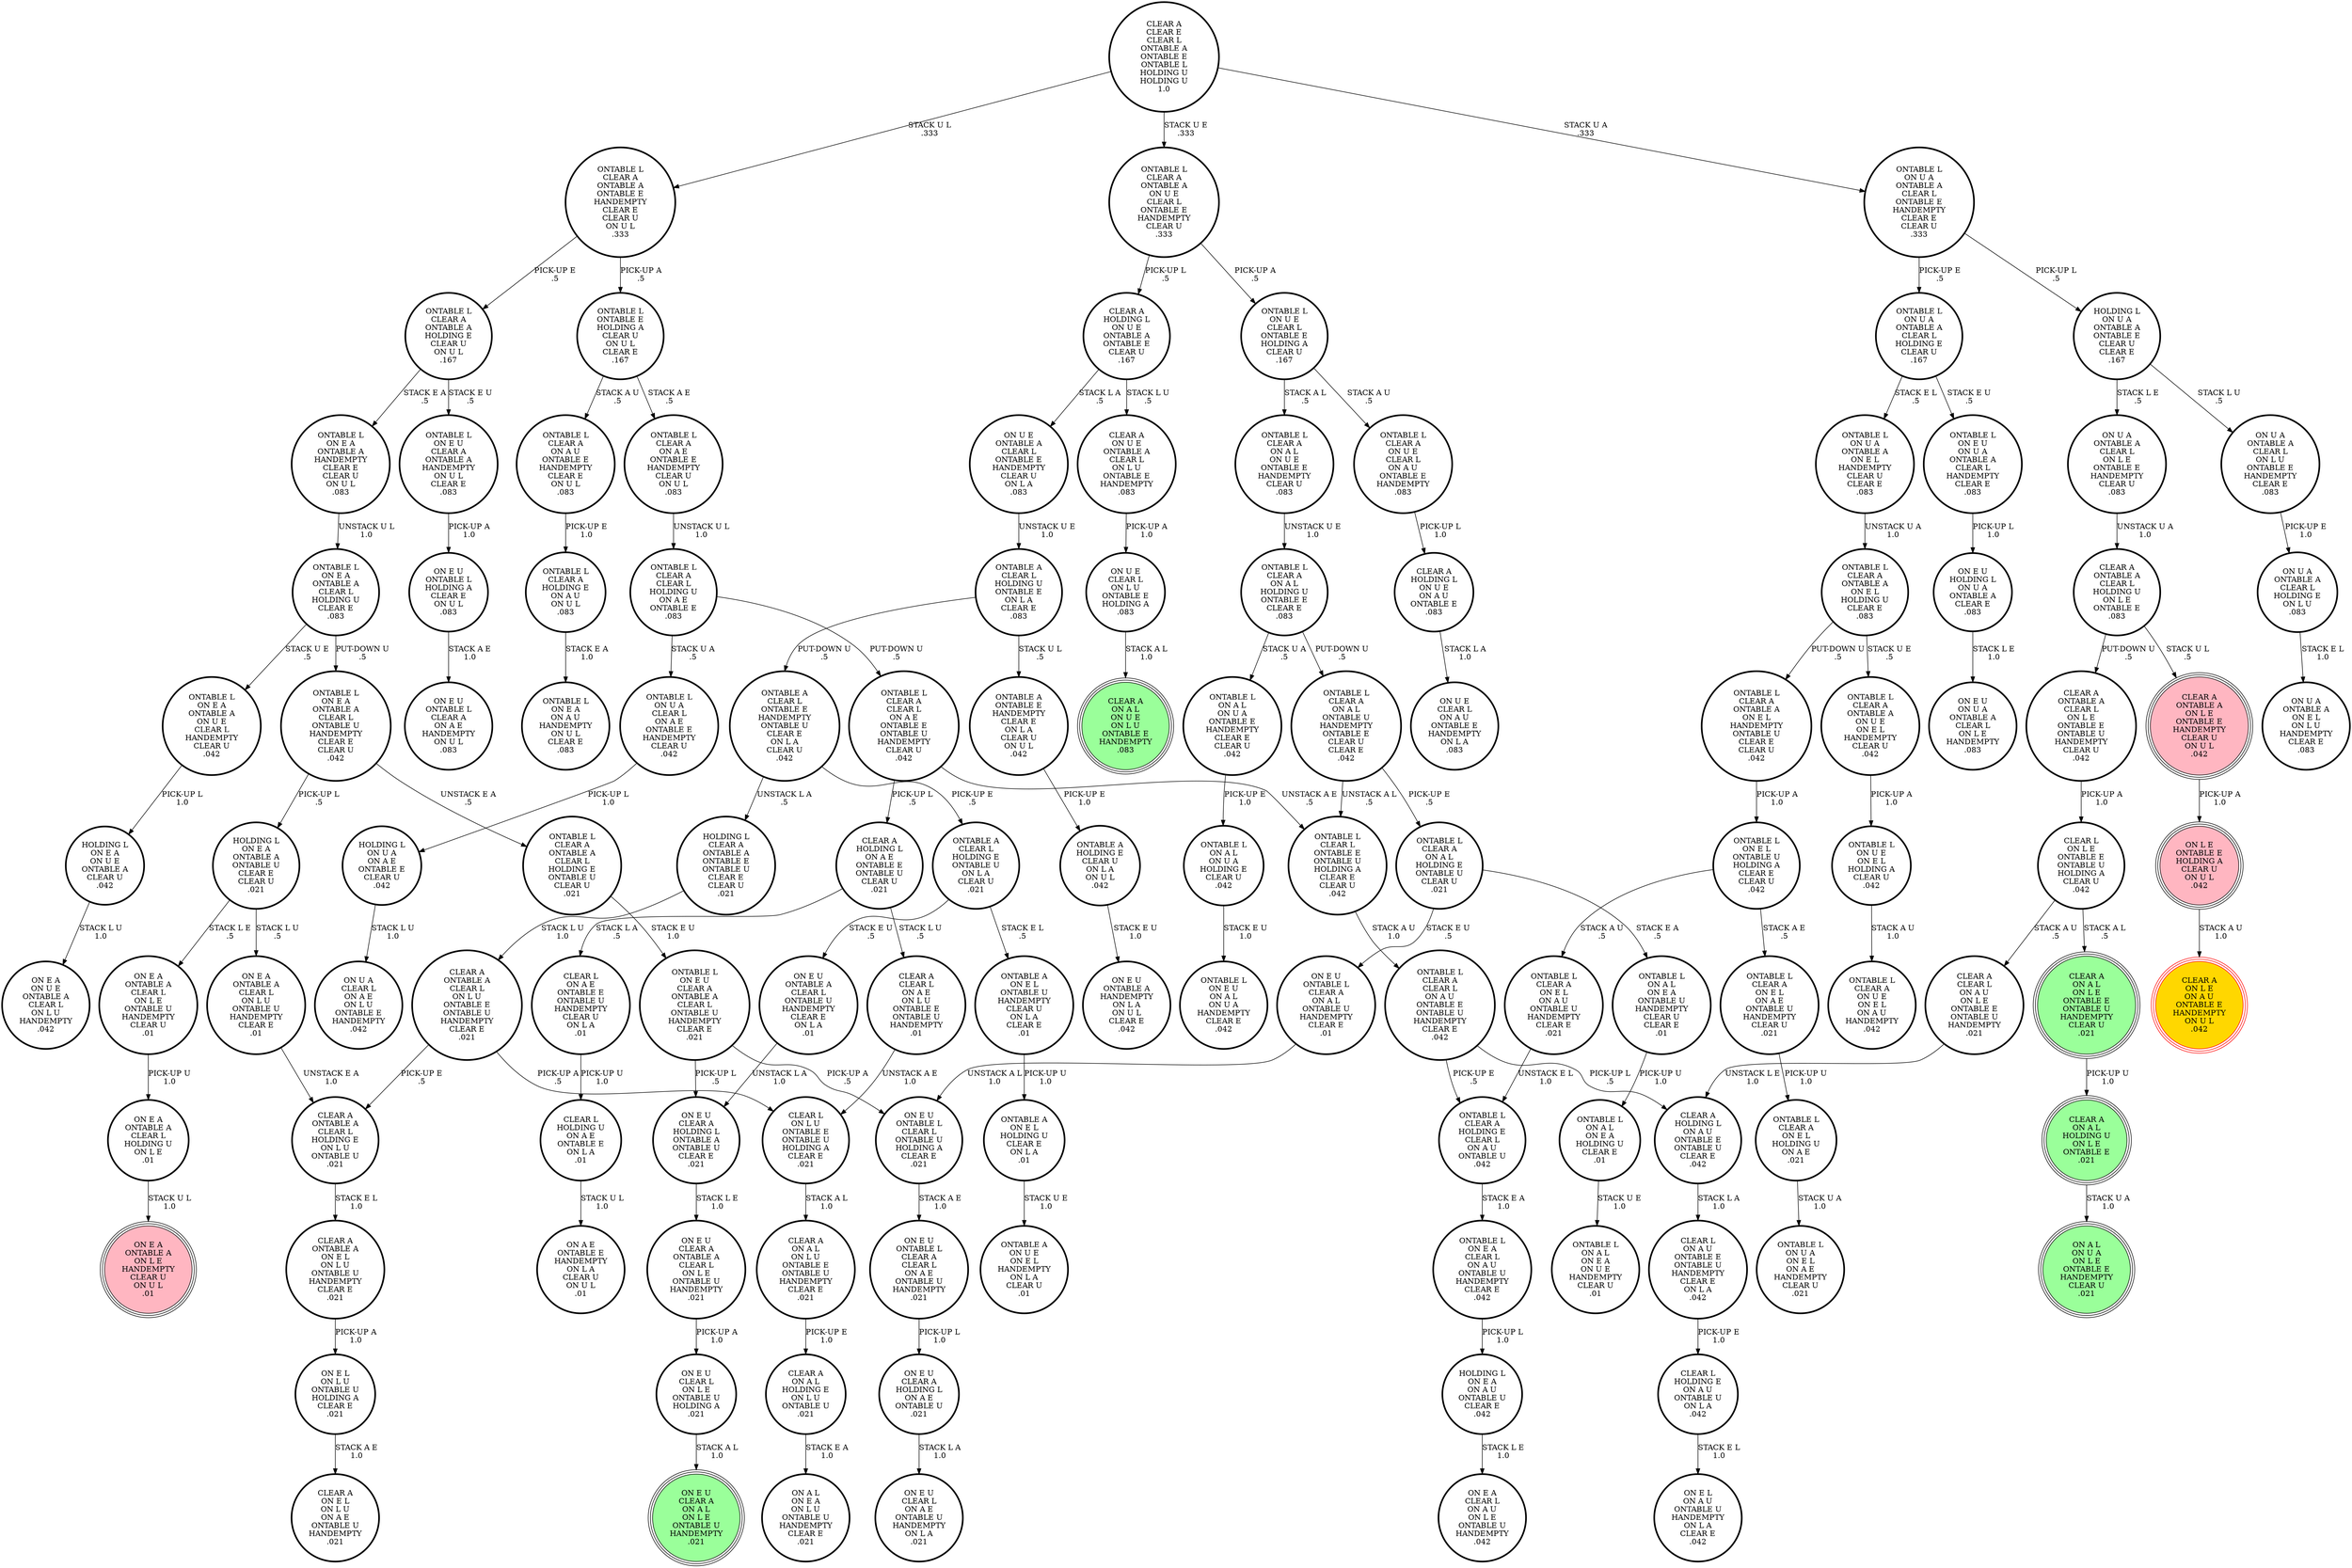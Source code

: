 digraph {
"ONTABLE L\nCLEAR A\nON A U\nONTABLE E\nHANDEMPTY\nCLEAR E\nON U L\n.083\n" -> "ONTABLE L\nCLEAR A\nHOLDING E\nON A U\nON U L\n.083\n"[label="PICK-UP E\n1.0\n"];
"ONTABLE L\nON E A\nONTABLE A\nCLEAR L\nHOLDING U\nCLEAR E\n.083\n" -> "ONTABLE L\nON E A\nONTABLE A\nCLEAR L\nONTABLE U\nHANDEMPTY\nCLEAR E\nCLEAR U\n.042\n"[label="PUT-DOWN U\n.5\n"];
"ONTABLE L\nON E A\nONTABLE A\nCLEAR L\nHOLDING U\nCLEAR E\n.083\n" -> "ONTABLE L\nON E A\nONTABLE A\nON U E\nCLEAR L\nHANDEMPTY\nCLEAR U\n.042\n"[label="STACK U E\n.5\n"];
"CLEAR A\nCLEAR E\nCLEAR L\nONTABLE A\nONTABLE E\nONTABLE L\nHOLDING U\nHOLDING U\n1.0\n" -> "ONTABLE L\nON U A\nONTABLE A\nCLEAR L\nONTABLE E\nHANDEMPTY\nCLEAR E\nCLEAR U\n.333\n"[label="STACK U A\n.333\n"];
"CLEAR A\nCLEAR E\nCLEAR L\nONTABLE A\nONTABLE E\nONTABLE L\nHOLDING U\nHOLDING U\n1.0\n" -> "ONTABLE L\nCLEAR A\nONTABLE A\nONTABLE E\nHANDEMPTY\nCLEAR E\nCLEAR U\nON U L\n.333\n"[label="STACK U L\n.333\n"];
"CLEAR A\nCLEAR E\nCLEAR L\nONTABLE A\nONTABLE E\nONTABLE L\nHOLDING U\nHOLDING U\n1.0\n" -> "ONTABLE L\nCLEAR A\nONTABLE A\nON U E\nCLEAR L\nONTABLE E\nHANDEMPTY\nCLEAR U\n.333\n"[label="STACK U E\n.333\n"];
"ONTABLE L\nCLEAR A\nONTABLE A\nON U E\nON E L\nHANDEMPTY\nCLEAR U\n.042\n" -> "ONTABLE L\nON U E\nON E L\nHOLDING A\nCLEAR U\n.042\n"[label="PICK-UP A\n1.0\n"];
"HOLDING L\nON E A\nON U E\nONTABLE A\nCLEAR U\n.042\n" -> "ON E A\nON U E\nONTABLE A\nCLEAR L\nON L U\nHANDEMPTY\n.042\n"[label="STACK L U\n1.0\n"];
"CLEAR A\nONTABLE A\nCLEAR L\nON L E\nONTABLE E\nONTABLE U\nHANDEMPTY\nCLEAR U\n.042\n" -> "CLEAR L\nON L E\nONTABLE E\nONTABLE U\nHOLDING A\nCLEAR U\n.042\n"[label="PICK-UP A\n1.0\n"];
"ONTABLE L\nON A L\nON U A\nHOLDING E\nCLEAR U\n.042\n" -> "ONTABLE L\nON E U\nON A L\nON U A\nHANDEMPTY\nCLEAR E\n.042\n"[label="STACK E U\n1.0\n"];
"CLEAR A\nCLEAR L\nON A E\nON L U\nONTABLE E\nONTABLE U\nHANDEMPTY\n.01\n" -> "CLEAR L\nON L U\nONTABLE E\nONTABLE U\nHOLDING A\nCLEAR E\n.021\n"[label="UNSTACK A E\n1.0\n"];
"ONTABLE L\nCLEAR A\nHOLDING E\nCLEAR L\nON A U\nONTABLE U\n.042\n" -> "ONTABLE L\nON E A\nCLEAR L\nON A U\nONTABLE U\nHANDEMPTY\nCLEAR E\n.042\n"[label="STACK E A\n1.0\n"];
"ONTABLE L\nON E A\nONTABLE A\nCLEAR L\nONTABLE U\nHANDEMPTY\nCLEAR E\nCLEAR U\n.042\n" -> "ONTABLE L\nCLEAR A\nONTABLE A\nCLEAR L\nHOLDING E\nONTABLE U\nCLEAR U\n.021\n"[label="UNSTACK E A\n.5\n"];
"ONTABLE L\nON E A\nONTABLE A\nCLEAR L\nONTABLE U\nHANDEMPTY\nCLEAR E\nCLEAR U\n.042\n" -> "HOLDING L\nON E A\nONTABLE A\nONTABLE U\nCLEAR E\nCLEAR U\n.021\n"[label="PICK-UP L\n.5\n"];
"ONTABLE L\nON E U\nCLEAR A\nONTABLE A\nHANDEMPTY\nON U L\nCLEAR E\n.083\n" -> "ON E U\nONTABLE L\nHOLDING A\nCLEAR E\nON U L\n.083\n"[label="PICK-UP A\n1.0\n"];
"ON E L\nON L U\nONTABLE U\nHOLDING A\nCLEAR E\n.021\n" -> "CLEAR A\nON E L\nON L U\nON A E\nONTABLE U\nHANDEMPTY\n.021\n"[label="STACK A E\n1.0\n"];
"CLEAR A\nONTABLE A\nCLEAR L\nHOLDING U\nON L E\nONTABLE E\n.083\n" -> "CLEAR A\nONTABLE A\nCLEAR L\nON L E\nONTABLE E\nONTABLE U\nHANDEMPTY\nCLEAR U\n.042\n"[label="PUT-DOWN U\n.5\n"];
"CLEAR A\nONTABLE A\nCLEAR L\nHOLDING U\nON L E\nONTABLE E\n.083\n" -> "CLEAR A\nONTABLE A\nON L E\nONTABLE E\nHANDEMPTY\nCLEAR U\nON U L\n.042\n"[label="STACK U L\n.5\n"];
"ONTABLE L\nON U E\nCLEAR L\nONTABLE E\nHOLDING A\nCLEAR U\n.167\n" -> "ONTABLE L\nCLEAR A\nON U E\nCLEAR L\nON A U\nONTABLE E\nHANDEMPTY\n.083\n"[label="STACK A U\n.5\n"];
"ONTABLE L\nON U E\nCLEAR L\nONTABLE E\nHOLDING A\nCLEAR U\n.167\n" -> "ONTABLE L\nCLEAR A\nON A L\nON U E\nONTABLE E\nHANDEMPTY\nCLEAR U\n.083\n"[label="STACK A L\n.5\n"];
"ONTABLE L\nON E A\nONTABLE A\nON U E\nCLEAR L\nHANDEMPTY\nCLEAR U\n.042\n" -> "HOLDING L\nON E A\nON U E\nONTABLE A\nCLEAR U\n.042\n"[label="PICK-UP L\n1.0\n"];
"ON E A\nONTABLE A\nCLEAR L\nON L U\nONTABLE U\nHANDEMPTY\nCLEAR E\n.01\n" -> "CLEAR A\nONTABLE A\nCLEAR L\nHOLDING E\nON L U\nONTABLE U\n.021\n"[label="UNSTACK E A\n1.0\n"];
"HOLDING L\nON E A\nON A U\nONTABLE U\nCLEAR E\n.042\n" -> "ON E A\nCLEAR L\nON A U\nON L E\nONTABLE U\nHANDEMPTY\n.042\n"[label="STACK L E\n1.0\n"];
"CLEAR L\nON L E\nONTABLE E\nONTABLE U\nHOLDING A\nCLEAR U\n.042\n" -> "CLEAR A\nCLEAR L\nON A U\nON L E\nONTABLE E\nONTABLE U\nHANDEMPTY\n.021\n"[label="STACK A U\n.5\n"];
"CLEAR L\nON L E\nONTABLE E\nONTABLE U\nHOLDING A\nCLEAR U\n.042\n" -> "CLEAR A\nON A L\nON L E\nONTABLE E\nONTABLE U\nHANDEMPTY\nCLEAR U\n.021\n"[label="STACK A L\n.5\n"];
"ONTABLE L\nCLEAR A\nCLEAR L\nON A U\nONTABLE E\nONTABLE U\nHANDEMPTY\nCLEAR E\n.042\n" -> "ONTABLE L\nCLEAR A\nHOLDING E\nCLEAR L\nON A U\nONTABLE U\n.042\n"[label="PICK-UP E\n.5\n"];
"ONTABLE L\nCLEAR A\nCLEAR L\nON A U\nONTABLE E\nONTABLE U\nHANDEMPTY\nCLEAR E\n.042\n" -> "CLEAR A\nHOLDING L\nON A U\nONTABLE E\nONTABLE U\nCLEAR E\n.042\n"[label="PICK-UP L\n.5\n"];
"ON E A\nONTABLE A\nCLEAR L\nON L E\nONTABLE U\nHANDEMPTY\nCLEAR U\n.01\n" -> "ON E A\nONTABLE A\nCLEAR L\nHOLDING U\nON L E\n.01\n"[label="PICK-UP U\n1.0\n"];
"CLEAR A\nONTABLE A\nCLEAR L\nHOLDING E\nON L U\nONTABLE U\n.021\n" -> "CLEAR A\nONTABLE A\nON E L\nON L U\nONTABLE U\nHANDEMPTY\nCLEAR E\n.021\n"[label="STACK E L\n1.0\n"];
"ONTABLE L\nCLEAR A\nONTABLE A\nON E L\nHANDEMPTY\nONTABLE U\nCLEAR E\nCLEAR U\n.042\n" -> "ONTABLE L\nON E L\nONTABLE U\nHOLDING A\nCLEAR E\nCLEAR U\n.042\n"[label="PICK-UP A\n1.0\n"];
"ONTABLE A\nON E L\nONTABLE U\nHANDEMPTY\nCLEAR U\nON L A\nCLEAR E\n.01\n" -> "ONTABLE A\nON E L\nHOLDING U\nCLEAR E\nON L A\n.01\n"[label="PICK-UP U\n1.0\n"];
"ON L E\nONTABLE E\nHOLDING A\nCLEAR U\nON U L\n.042\n" -> "CLEAR A\nON L E\nON A U\nONTABLE E\nHANDEMPTY\nON U L\n.042\n"[label="STACK A U\n1.0\n"];
"ON U E\nCLEAR L\nON L U\nONTABLE E\nHOLDING A\n.083\n" -> "CLEAR A\nON A L\nON U E\nON L U\nONTABLE E\nHANDEMPTY\n.083\n"[label="STACK A L\n1.0\n"];
"ON U A\nONTABLE A\nCLEAR L\nON L E\nONTABLE E\nHANDEMPTY\nCLEAR U\n.083\n" -> "CLEAR A\nONTABLE A\nCLEAR L\nHOLDING U\nON L E\nONTABLE E\n.083\n"[label="UNSTACK U A\n1.0\n"];
"ONTABLE L\nCLEAR A\nCLEAR L\nON A E\nONTABLE E\nONTABLE U\nHANDEMPTY\nCLEAR U\n.042\n" -> "CLEAR A\nHOLDING L\nON A E\nONTABLE E\nONTABLE U\nCLEAR U\n.021\n"[label="PICK-UP L\n.5\n"];
"ONTABLE L\nCLEAR A\nCLEAR L\nON A E\nONTABLE E\nONTABLE U\nHANDEMPTY\nCLEAR U\n.042\n" -> "ONTABLE L\nCLEAR L\nONTABLE E\nONTABLE U\nHOLDING A\nCLEAR E\nCLEAR U\n.042\n"[label="UNSTACK A E\n.5\n"];
"CLEAR L\nON L U\nONTABLE E\nONTABLE U\nHOLDING A\nCLEAR E\n.021\n" -> "CLEAR A\nON A L\nON L U\nONTABLE E\nONTABLE U\nHANDEMPTY\nCLEAR E\n.021\n"[label="STACK A L\n1.0\n"];
"CLEAR L\nON A U\nONTABLE E\nONTABLE U\nHANDEMPTY\nCLEAR E\nON L A\n.042\n" -> "CLEAR L\nHOLDING E\nON A U\nONTABLE U\nON L A\n.042\n"[label="PICK-UP E\n1.0\n"];
"ON E A\nONTABLE A\nCLEAR L\nHOLDING U\nON L E\n.01\n" -> "ON E A\nONTABLE A\nON L E\nHANDEMPTY\nCLEAR U\nON U L\n.01\n"[label="STACK U L\n1.0\n"];
"ONTABLE L\nON U A\nCLEAR L\nON A E\nONTABLE E\nHANDEMPTY\nCLEAR U\n.042\n" -> "HOLDING L\nON U A\nON A E\nONTABLE E\nCLEAR U\n.042\n"[label="PICK-UP L\n1.0\n"];
"ONTABLE L\nON U A\nONTABLE A\nCLEAR L\nONTABLE E\nHANDEMPTY\nCLEAR E\nCLEAR U\n.333\n" -> "HOLDING L\nON U A\nONTABLE A\nONTABLE E\nCLEAR U\nCLEAR E\n.167\n"[label="PICK-UP L\n.5\n"];
"ONTABLE L\nON U A\nONTABLE A\nCLEAR L\nONTABLE E\nHANDEMPTY\nCLEAR E\nCLEAR U\n.333\n" -> "ONTABLE L\nON U A\nONTABLE A\nCLEAR L\nHOLDING E\nCLEAR U\n.167\n"[label="PICK-UP E\n.5\n"];
"HOLDING L\nON E A\nONTABLE A\nONTABLE U\nCLEAR E\nCLEAR U\n.021\n" -> "ON E A\nONTABLE A\nCLEAR L\nON L E\nONTABLE U\nHANDEMPTY\nCLEAR U\n.01\n"[label="STACK L E\n.5\n"];
"HOLDING L\nON E A\nONTABLE A\nONTABLE U\nCLEAR E\nCLEAR U\n.021\n" -> "ON E A\nONTABLE A\nCLEAR L\nON L U\nONTABLE U\nHANDEMPTY\nCLEAR E\n.01\n"[label="STACK L U\n.5\n"];
"CLEAR L\nHOLDING U\nON A E\nONTABLE E\nON L A\n.01\n" -> "ON A E\nONTABLE E\nHANDEMPTY\nON L A\nCLEAR U\nON U L\n.01\n"[label="STACK U L\n1.0\n"];
"ONTABLE L\nON U A\nONTABLE A\nON E L\nHANDEMPTY\nCLEAR U\nCLEAR E\n.083\n" -> "ONTABLE L\nCLEAR A\nONTABLE A\nON E L\nHOLDING U\nCLEAR E\n.083\n"[label="UNSTACK U A\n1.0\n"];
"ONTABLE L\nON E A\nONTABLE A\nHANDEMPTY\nCLEAR E\nCLEAR U\nON U L\n.083\n" -> "ONTABLE L\nON E A\nONTABLE A\nCLEAR L\nHOLDING U\nCLEAR E\n.083\n"[label="UNSTACK U L\n1.0\n"];
"CLEAR A\nON A L\nON L E\nONTABLE E\nONTABLE U\nHANDEMPTY\nCLEAR U\n.021\n" -> "CLEAR A\nON A L\nHOLDING U\nON L E\nONTABLE E\n.021\n"[label="PICK-UP U\n1.0\n"];
"CLEAR A\nONTABLE A\nCLEAR L\nON L U\nONTABLE E\nONTABLE U\nHANDEMPTY\nCLEAR E\n.021\n" -> "CLEAR A\nONTABLE A\nCLEAR L\nHOLDING E\nON L U\nONTABLE U\n.021\n"[label="PICK-UP E\n.5\n"];
"CLEAR A\nONTABLE A\nCLEAR L\nON L U\nONTABLE E\nONTABLE U\nHANDEMPTY\nCLEAR E\n.021\n" -> "CLEAR L\nON L U\nONTABLE E\nONTABLE U\nHOLDING A\nCLEAR E\n.021\n"[label="PICK-UP A\n.5\n"];
"ON E U\nONTABLE L\nCLEAR L\nONTABLE U\nHOLDING A\nCLEAR E\n.021\n" -> "ON E U\nONTABLE L\nCLEAR A\nCLEAR L\nON A E\nONTABLE U\nHANDEMPTY\n.021\n"[label="STACK A E\n1.0\n"];
"ONTABLE L\nCLEAR A\nON E L\nON A U\nONTABLE U\nHANDEMPTY\nCLEAR E\n.021\n" -> "ONTABLE L\nCLEAR A\nHOLDING E\nCLEAR L\nON A U\nONTABLE U\n.042\n"[label="UNSTACK E L\n1.0\n"];
"ONTABLE L\nCLEAR A\nON E L\nON A E\nONTABLE U\nHANDEMPTY\nCLEAR U\n.021\n" -> "ONTABLE L\nCLEAR A\nON E L\nHOLDING U\nON A E\n.021\n"[label="PICK-UP U\n1.0\n"];
"CLEAR A\nON U E\nONTABLE A\nCLEAR L\nON L U\nONTABLE E\nHANDEMPTY\n.083\n" -> "ON U E\nCLEAR L\nON L U\nONTABLE E\nHOLDING A\n.083\n"[label="PICK-UP A\n1.0\n"];
"ON E U\nONTABLE A\nCLEAR L\nONTABLE U\nHANDEMPTY\nCLEAR E\nON L A\n.01\n" -> "ON E U\nCLEAR A\nHOLDING L\nONTABLE A\nONTABLE U\nCLEAR E\n.021\n"[label="UNSTACK L A\n1.0\n"];
"ONTABLE L\nCLEAR A\nONTABLE A\nCLEAR L\nHOLDING E\nONTABLE U\nCLEAR U\n.021\n" -> "ONTABLE L\nON E U\nCLEAR A\nONTABLE A\nCLEAR L\nONTABLE U\nHANDEMPTY\nCLEAR E\n.021\n"[label="STACK E U\n1.0\n"];
"CLEAR A\nHOLDING L\nON U E\nONTABLE A\nONTABLE E\nCLEAR U\n.167\n" -> "ON U E\nONTABLE A\nCLEAR L\nONTABLE E\nHANDEMPTY\nCLEAR U\nON L A\n.083\n"[label="STACK L A\n.5\n"];
"CLEAR A\nHOLDING L\nON U E\nONTABLE A\nONTABLE E\nCLEAR U\n.167\n" -> "CLEAR A\nON U E\nONTABLE A\nCLEAR L\nON L U\nONTABLE E\nHANDEMPTY\n.083\n"[label="STACK L U\n.5\n"];
"ONTABLE A\nHOLDING E\nCLEAR U\nON L A\nON U L\n.042\n" -> "ON E U\nONTABLE A\nHANDEMPTY\nON L A\nON U L\nCLEAR E\n.042\n"[label="STACK E U\n1.0\n"];
"ONTABLE L\nCLEAR A\nON A L\nON U E\nONTABLE E\nHANDEMPTY\nCLEAR U\n.083\n" -> "ONTABLE L\nCLEAR A\nON A L\nHOLDING U\nONTABLE E\nCLEAR E\n.083\n"[label="UNSTACK U E\n1.0\n"];
"HOLDING L\nON U A\nONTABLE A\nONTABLE E\nCLEAR U\nCLEAR E\n.167\n" -> "ON U A\nONTABLE A\nCLEAR L\nON L E\nONTABLE E\nHANDEMPTY\nCLEAR U\n.083\n"[label="STACK L E\n.5\n"];
"HOLDING L\nON U A\nONTABLE A\nONTABLE E\nCLEAR U\nCLEAR E\n.167\n" -> "ON U A\nONTABLE A\nCLEAR L\nON L U\nONTABLE E\nHANDEMPTY\nCLEAR E\n.083\n"[label="STACK L U\n.5\n"];
"ONTABLE L\nCLEAR A\nHOLDING E\nON A U\nON U L\n.083\n" -> "ONTABLE L\nON E A\nON A U\nHANDEMPTY\nON U L\nCLEAR E\n.083\n"[label="STACK E A\n1.0\n"];
"ONTABLE L\nCLEAR A\nON A E\nONTABLE E\nHANDEMPTY\nCLEAR U\nON U L\n.083\n" -> "ONTABLE L\nCLEAR A\nCLEAR L\nHOLDING U\nON A E\nONTABLE E\n.083\n"[label="UNSTACK U L\n1.0\n"];
"ONTABLE L\nONTABLE E\nHOLDING A\nCLEAR U\nON U L\nCLEAR E\n.167\n" -> "ONTABLE L\nCLEAR A\nON A E\nONTABLE E\nHANDEMPTY\nCLEAR U\nON U L\n.083\n"[label="STACK A E\n.5\n"];
"ONTABLE L\nONTABLE E\nHOLDING A\nCLEAR U\nON U L\nCLEAR E\n.167\n" -> "ONTABLE L\nCLEAR A\nON A U\nONTABLE E\nHANDEMPTY\nCLEAR E\nON U L\n.083\n"[label="STACK A U\n.5\n"];
"CLEAR A\nHOLDING L\nON U E\nON A U\nONTABLE E\n.083\n" -> "ON U E\nCLEAR L\nON A U\nONTABLE E\nHANDEMPTY\nON L A\n.083\n"[label="STACK L A\n1.0\n"];
"CLEAR A\nONTABLE A\nON L E\nONTABLE E\nHANDEMPTY\nCLEAR U\nON U L\n.042\n" -> "ON L E\nONTABLE E\nHOLDING A\nCLEAR U\nON U L\n.042\n"[label="PICK-UP A\n1.0\n"];
"CLEAR A\nON A L\nHOLDING E\nON L U\nONTABLE U\n.021\n" -> "ON A L\nON E A\nON L U\nONTABLE U\nHANDEMPTY\nCLEAR E\n.021\n"[label="STACK E A\n1.0\n"];
"ON U A\nONTABLE A\nCLEAR L\nON L U\nONTABLE E\nHANDEMPTY\nCLEAR E\n.083\n" -> "ON U A\nONTABLE A\nCLEAR L\nHOLDING E\nON L U\n.083\n"[label="PICK-UP E\n1.0\n"];
"ON E U\nONTABLE L\nHOLDING A\nCLEAR E\nON U L\n.083\n" -> "ON E U\nONTABLE L\nCLEAR A\nON A E\nHANDEMPTY\nON U L\n.083\n"[label="STACK A E\n1.0\n"];
"ONTABLE L\nON E U\nCLEAR A\nONTABLE A\nCLEAR L\nONTABLE U\nHANDEMPTY\nCLEAR E\n.021\n" -> "ON E U\nCLEAR A\nHOLDING L\nONTABLE A\nONTABLE U\nCLEAR E\n.021\n"[label="PICK-UP L\n.5\n"];
"ONTABLE L\nON E U\nCLEAR A\nONTABLE A\nCLEAR L\nONTABLE U\nHANDEMPTY\nCLEAR E\n.021\n" -> "ON E U\nONTABLE L\nCLEAR L\nONTABLE U\nHOLDING A\nCLEAR E\n.021\n"[label="PICK-UP A\n.5\n"];
"ON U A\nONTABLE A\nCLEAR L\nHOLDING E\nON L U\n.083\n" -> "ON U A\nONTABLE A\nON E L\nON L U\nHANDEMPTY\nCLEAR E\n.083\n"[label="STACK E L\n1.0\n"];
"HOLDING L\nON U A\nON A E\nONTABLE E\nCLEAR U\n.042\n" -> "ON U A\nCLEAR L\nON A E\nON L U\nONTABLE E\nHANDEMPTY\n.042\n"[label="STACK L U\n1.0\n"];
"ONTABLE L\nCLEAR L\nONTABLE E\nONTABLE U\nHOLDING A\nCLEAR E\nCLEAR U\n.042\n" -> "ONTABLE L\nCLEAR A\nCLEAR L\nON A U\nONTABLE E\nONTABLE U\nHANDEMPTY\nCLEAR E\n.042\n"[label="STACK A U\n1.0\n"];
"ONTABLE L\nCLEAR A\nON A L\nHOLDING U\nONTABLE E\nCLEAR E\n.083\n" -> "ONTABLE L\nCLEAR A\nON A L\nONTABLE U\nHANDEMPTY\nONTABLE E\nCLEAR U\nCLEAR E\n.042\n"[label="PUT-DOWN U\n.5\n"];
"ONTABLE L\nCLEAR A\nON A L\nHOLDING U\nONTABLE E\nCLEAR E\n.083\n" -> "ONTABLE L\nON A L\nON U A\nONTABLE E\nHANDEMPTY\nCLEAR E\nCLEAR U\n.042\n"[label="STACK U A\n.5\n"];
"ONTABLE A\nON E L\nHOLDING U\nCLEAR E\nON L A\n.01\n" -> "ONTABLE A\nON U E\nON E L\nHANDEMPTY\nON L A\nCLEAR U\n.01\n"[label="STACK U E\n1.0\n"];
"ON E U\nCLEAR A\nHOLDING L\nONTABLE A\nONTABLE U\nCLEAR E\n.021\n" -> "ON E U\nCLEAR A\nONTABLE A\nCLEAR L\nON L E\nONTABLE U\nHANDEMPTY\n.021\n"[label="STACK L E\n1.0\n"];
"ONTABLE L\nCLEAR A\nCLEAR L\nHOLDING U\nON A E\nONTABLE E\n.083\n" -> "ONTABLE L\nON U A\nCLEAR L\nON A E\nONTABLE E\nHANDEMPTY\nCLEAR U\n.042\n"[label="STACK U A\n.5\n"];
"ONTABLE L\nCLEAR A\nCLEAR L\nHOLDING U\nON A E\nONTABLE E\n.083\n" -> "ONTABLE L\nCLEAR A\nCLEAR L\nON A E\nONTABLE E\nONTABLE U\nHANDEMPTY\nCLEAR U\n.042\n"[label="PUT-DOWN U\n.5\n"];
"CLEAR A\nON A L\nON L U\nONTABLE E\nONTABLE U\nHANDEMPTY\nCLEAR E\n.021\n" -> "CLEAR A\nON A L\nHOLDING E\nON L U\nONTABLE U\n.021\n"[label="PICK-UP E\n1.0\n"];
"CLEAR A\nCLEAR L\nON A U\nON L E\nONTABLE E\nONTABLE U\nHANDEMPTY\n.021\n" -> "CLEAR A\nHOLDING L\nON A U\nONTABLE E\nONTABLE U\nCLEAR E\n.042\n"[label="UNSTACK L E\n1.0\n"];
"CLEAR L\nHOLDING E\nON A U\nONTABLE U\nON L A\n.042\n" -> "ON E L\nON A U\nONTABLE U\nHANDEMPTY\nON L A\nCLEAR E\n.042\n"[label="STACK E L\n1.0\n"];
"CLEAR A\nON A L\nHOLDING U\nON L E\nONTABLE E\n.021\n" -> "ON A L\nON U A\nON L E\nONTABLE E\nHANDEMPTY\nCLEAR U\n.021\n"[label="STACK U A\n1.0\n"];
"ON U E\nONTABLE A\nCLEAR L\nONTABLE E\nHANDEMPTY\nCLEAR U\nON L A\n.083\n" -> "ONTABLE A\nCLEAR L\nHOLDING U\nONTABLE E\nON L A\nCLEAR E\n.083\n"[label="UNSTACK U E\n1.0\n"];
"ONTABLE L\nCLEAR A\nON E L\nHOLDING U\nON A E\n.021\n" -> "ONTABLE L\nON U A\nON E L\nON A E\nHANDEMPTY\nCLEAR U\n.021\n"[label="STACK U A\n1.0\n"];
"ON E U\nCLEAR A\nONTABLE A\nCLEAR L\nON L E\nONTABLE U\nHANDEMPTY\n.021\n" -> "ON E U\nCLEAR L\nON L E\nONTABLE U\nHOLDING A\n.021\n"[label="PICK-UP A\n1.0\n"];
"ONTABLE L\nON U A\nONTABLE A\nCLEAR L\nHOLDING E\nCLEAR U\n.167\n" -> "ONTABLE L\nON E U\nON U A\nONTABLE A\nCLEAR L\nHANDEMPTY\nCLEAR E\n.083\n"[label="STACK E U\n.5\n"];
"ONTABLE L\nON U A\nONTABLE A\nCLEAR L\nHOLDING E\nCLEAR U\n.167\n" -> "ONTABLE L\nON U A\nONTABLE A\nON E L\nHANDEMPTY\nCLEAR U\nCLEAR E\n.083\n"[label="STACK E L\n.5\n"];
"ON E U\nONTABLE L\nCLEAR A\nON A L\nONTABLE U\nHANDEMPTY\nCLEAR E\n.01\n" -> "ON E U\nONTABLE L\nCLEAR L\nONTABLE U\nHOLDING A\nCLEAR E\n.021\n"[label="UNSTACK A L\n1.0\n"];
"HOLDING L\nCLEAR A\nONTABLE A\nONTABLE E\nONTABLE U\nCLEAR E\nCLEAR U\n.021\n" -> "CLEAR A\nONTABLE A\nCLEAR L\nON L U\nONTABLE E\nONTABLE U\nHANDEMPTY\nCLEAR E\n.021\n"[label="STACK L U\n1.0\n"];
"ONTABLE A\nCLEAR L\nHOLDING E\nONTABLE U\nON L A\nCLEAR U\n.021\n" -> "ON E U\nONTABLE A\nCLEAR L\nONTABLE U\nHANDEMPTY\nCLEAR E\nON L A\n.01\n"[label="STACK E U\n.5\n"];
"ONTABLE A\nCLEAR L\nHOLDING E\nONTABLE U\nON L A\nCLEAR U\n.021\n" -> "ONTABLE A\nON E L\nONTABLE U\nHANDEMPTY\nCLEAR U\nON L A\nCLEAR E\n.01\n"[label="STACK E L\n.5\n"];
"ONTABLE L\nCLEAR A\nONTABLE A\nON E L\nHOLDING U\nCLEAR E\n.083\n" -> "ONTABLE L\nCLEAR A\nONTABLE A\nON E L\nHANDEMPTY\nONTABLE U\nCLEAR E\nCLEAR U\n.042\n"[label="PUT-DOWN U\n.5\n"];
"ONTABLE L\nCLEAR A\nONTABLE A\nON E L\nHOLDING U\nCLEAR E\n.083\n" -> "ONTABLE L\nCLEAR A\nONTABLE A\nON U E\nON E L\nHANDEMPTY\nCLEAR U\n.042\n"[label="STACK U E\n.5\n"];
"ONTABLE L\nCLEAR A\nONTABLE A\nHOLDING E\nCLEAR U\nON U L\n.167\n" -> "ONTABLE L\nON E A\nONTABLE A\nHANDEMPTY\nCLEAR E\nCLEAR U\nON U L\n.083\n"[label="STACK E A\n.5\n"];
"ONTABLE L\nCLEAR A\nONTABLE A\nHOLDING E\nCLEAR U\nON U L\n.167\n" -> "ONTABLE L\nON E U\nCLEAR A\nONTABLE A\nHANDEMPTY\nON U L\nCLEAR E\n.083\n"[label="STACK E U\n.5\n"];
"ON E U\nCLEAR A\nHOLDING L\nON A E\nONTABLE U\n.021\n" -> "ON E U\nCLEAR L\nON A E\nONTABLE U\nHANDEMPTY\nON L A\n.021\n"[label="STACK L A\n1.0\n"];
"ONTABLE L\nON A L\nON E A\nONTABLE U\nHANDEMPTY\nCLEAR U\nCLEAR E\n.01\n" -> "ONTABLE L\nON A L\nON E A\nHOLDING U\nCLEAR E\n.01\n"[label="PICK-UP U\n1.0\n"];
"ONTABLE A\nCLEAR L\nHOLDING U\nONTABLE E\nON L A\nCLEAR E\n.083\n" -> "ONTABLE A\nCLEAR L\nONTABLE E\nHANDEMPTY\nONTABLE U\nCLEAR E\nON L A\nCLEAR U\n.042\n"[label="PUT-DOWN U\n.5\n"];
"ONTABLE A\nCLEAR L\nHOLDING U\nONTABLE E\nON L A\nCLEAR E\n.083\n" -> "ONTABLE A\nONTABLE E\nHANDEMPTY\nCLEAR E\nON L A\nCLEAR U\nON U L\n.042\n"[label="STACK U L\n.5\n"];
"ONTABLE L\nON U E\nON E L\nHOLDING A\nCLEAR U\n.042\n" -> "ONTABLE L\nCLEAR A\nON U E\nON E L\nON A U\nHANDEMPTY\n.042\n"[label="STACK A U\n1.0\n"];
"ONTABLE L\nCLEAR A\nON A L\nHOLDING E\nONTABLE U\nCLEAR U\n.021\n" -> "ONTABLE L\nON A L\nON E A\nONTABLE U\nHANDEMPTY\nCLEAR U\nCLEAR E\n.01\n"[label="STACK E A\n.5\n"];
"ONTABLE L\nCLEAR A\nON A L\nHOLDING E\nONTABLE U\nCLEAR U\n.021\n" -> "ON E U\nONTABLE L\nCLEAR A\nON A L\nONTABLE U\nHANDEMPTY\nCLEAR E\n.01\n"[label="STACK E U\n.5\n"];
"CLEAR L\nON A E\nONTABLE E\nONTABLE U\nHANDEMPTY\nCLEAR U\nON L A\n.01\n" -> "CLEAR L\nHOLDING U\nON A E\nONTABLE E\nON L A\n.01\n"[label="PICK-UP U\n1.0\n"];
"ON E U\nHOLDING L\nON U A\nONTABLE A\nCLEAR E\n.083\n" -> "ON E U\nON U A\nONTABLE A\nCLEAR L\nON L E\nHANDEMPTY\n.083\n"[label="STACK L E\n1.0\n"];
"ONTABLE L\nCLEAR A\nON A L\nONTABLE U\nHANDEMPTY\nONTABLE E\nCLEAR U\nCLEAR E\n.042\n" -> "ONTABLE L\nCLEAR L\nONTABLE E\nONTABLE U\nHOLDING A\nCLEAR E\nCLEAR U\n.042\n"[label="UNSTACK A L\n.5\n"];
"ONTABLE L\nCLEAR A\nON A L\nONTABLE U\nHANDEMPTY\nONTABLE E\nCLEAR U\nCLEAR E\n.042\n" -> "ONTABLE L\nCLEAR A\nON A L\nHOLDING E\nONTABLE U\nCLEAR U\n.021\n"[label="PICK-UP E\n.5\n"];
"CLEAR A\nHOLDING L\nON A U\nONTABLE E\nONTABLE U\nCLEAR E\n.042\n" -> "CLEAR L\nON A U\nONTABLE E\nONTABLE U\nHANDEMPTY\nCLEAR E\nON L A\n.042\n"[label="STACK L A\n1.0\n"];
"ONTABLE L\nCLEAR A\nONTABLE A\nONTABLE E\nHANDEMPTY\nCLEAR E\nCLEAR U\nON U L\n.333\n" -> "ONTABLE L\nONTABLE E\nHOLDING A\nCLEAR U\nON U L\nCLEAR E\n.167\n"[label="PICK-UP A\n.5\n"];
"ONTABLE L\nCLEAR A\nONTABLE A\nONTABLE E\nHANDEMPTY\nCLEAR E\nCLEAR U\nON U L\n.333\n" -> "ONTABLE L\nCLEAR A\nONTABLE A\nHOLDING E\nCLEAR U\nON U L\n.167\n"[label="PICK-UP E\n.5\n"];
"ONTABLE L\nON E A\nCLEAR L\nON A U\nONTABLE U\nHANDEMPTY\nCLEAR E\n.042\n" -> "HOLDING L\nON E A\nON A U\nONTABLE U\nCLEAR E\n.042\n"[label="PICK-UP L\n1.0\n"];
"CLEAR A\nHOLDING L\nON A E\nONTABLE E\nONTABLE U\nCLEAR U\n.021\n" -> "CLEAR L\nON A E\nONTABLE E\nONTABLE U\nHANDEMPTY\nCLEAR U\nON L A\n.01\n"[label="STACK L A\n.5\n"];
"CLEAR A\nHOLDING L\nON A E\nONTABLE E\nONTABLE U\nCLEAR U\n.021\n" -> "CLEAR A\nCLEAR L\nON A E\nON L U\nONTABLE E\nONTABLE U\nHANDEMPTY\n.01\n"[label="STACK L U\n.5\n"];
"CLEAR A\nONTABLE A\nON E L\nON L U\nONTABLE U\nHANDEMPTY\nCLEAR E\n.021\n" -> "ON E L\nON L U\nONTABLE U\nHOLDING A\nCLEAR E\n.021\n"[label="PICK-UP A\n1.0\n"];
"ON E U\nONTABLE L\nCLEAR A\nCLEAR L\nON A E\nONTABLE U\nHANDEMPTY\n.021\n" -> "ON E U\nCLEAR A\nHOLDING L\nON A E\nONTABLE U\n.021\n"[label="PICK-UP L\n1.0\n"];
"ONTABLE L\nCLEAR A\nONTABLE A\nON U E\nCLEAR L\nONTABLE E\nHANDEMPTY\nCLEAR U\n.333\n" -> "ONTABLE L\nON U E\nCLEAR L\nONTABLE E\nHOLDING A\nCLEAR U\n.167\n"[label="PICK-UP A\n.5\n"];
"ONTABLE L\nCLEAR A\nONTABLE A\nON U E\nCLEAR L\nONTABLE E\nHANDEMPTY\nCLEAR U\n.333\n" -> "CLEAR A\nHOLDING L\nON U E\nONTABLE A\nONTABLE E\nCLEAR U\n.167\n"[label="PICK-UP L\n.5\n"];
"ON E U\nCLEAR L\nON L E\nONTABLE U\nHOLDING A\n.021\n" -> "ON E U\nCLEAR A\nON A L\nON L E\nONTABLE U\nHANDEMPTY\n.021\n"[label="STACK A L\n1.0\n"];
"ONTABLE L\nON E L\nONTABLE U\nHOLDING A\nCLEAR E\nCLEAR U\n.042\n" -> "ONTABLE L\nCLEAR A\nON E L\nON A E\nONTABLE U\nHANDEMPTY\nCLEAR U\n.021\n"[label="STACK A E\n.5\n"];
"ONTABLE L\nON E L\nONTABLE U\nHOLDING A\nCLEAR E\nCLEAR U\n.042\n" -> "ONTABLE L\nCLEAR A\nON E L\nON A U\nONTABLE U\nHANDEMPTY\nCLEAR E\n.021\n"[label="STACK A U\n.5\n"];
"ONTABLE L\nCLEAR A\nON U E\nCLEAR L\nON A U\nONTABLE E\nHANDEMPTY\n.083\n" -> "CLEAR A\nHOLDING L\nON U E\nON A U\nONTABLE E\n.083\n"[label="PICK-UP L\n1.0\n"];
"ONTABLE A\nCLEAR L\nONTABLE E\nHANDEMPTY\nONTABLE U\nCLEAR E\nON L A\nCLEAR U\n.042\n" -> "HOLDING L\nCLEAR A\nONTABLE A\nONTABLE E\nONTABLE U\nCLEAR E\nCLEAR U\n.021\n"[label="UNSTACK L A\n.5\n"];
"ONTABLE A\nCLEAR L\nONTABLE E\nHANDEMPTY\nONTABLE U\nCLEAR E\nON L A\nCLEAR U\n.042\n" -> "ONTABLE A\nCLEAR L\nHOLDING E\nONTABLE U\nON L A\nCLEAR U\n.021\n"[label="PICK-UP E\n.5\n"];
"ONTABLE L\nON A L\nON U A\nONTABLE E\nHANDEMPTY\nCLEAR E\nCLEAR U\n.042\n" -> "ONTABLE L\nON A L\nON U A\nHOLDING E\nCLEAR U\n.042\n"[label="PICK-UP E\n1.0\n"];
"ONTABLE A\nONTABLE E\nHANDEMPTY\nCLEAR E\nON L A\nCLEAR U\nON U L\n.042\n" -> "ONTABLE A\nHOLDING E\nCLEAR U\nON L A\nON U L\n.042\n"[label="PICK-UP E\n1.0\n"];
"ONTABLE L\nON E U\nON U A\nONTABLE A\nCLEAR L\nHANDEMPTY\nCLEAR E\n.083\n" -> "ON E U\nHOLDING L\nON U A\nONTABLE A\nCLEAR E\n.083\n"[label="PICK-UP L\n1.0\n"];
"ONTABLE L\nON A L\nON E A\nHOLDING U\nCLEAR E\n.01\n" -> "ONTABLE L\nON A L\nON E A\nON U E\nHANDEMPTY\nCLEAR U\n.01\n"[label="STACK U E\n1.0\n"];
"ON E L\nON A U\nONTABLE U\nHANDEMPTY\nON L A\nCLEAR E\n.042\n" [shape=circle, penwidth=3];
"ON E A\nON U E\nONTABLE A\nCLEAR L\nON L U\nHANDEMPTY\n.042\n" [shape=circle, penwidth=3];
"CLEAR A\nON A L\nON U E\nON L U\nONTABLE E\nHANDEMPTY\n.083\n" [shape=circle, style=filled, fillcolor=palegreen1, peripheries=3];
"ONTABLE L\nON E U\nON A L\nON U A\nHANDEMPTY\nCLEAR E\n.042\n" [shape=circle, penwidth=3];
"CLEAR A\nON E L\nON L U\nON A E\nONTABLE U\nHANDEMPTY\n.021\n" [shape=circle, penwidth=3];
"ONTABLE L\nON A L\nON E A\nON U E\nHANDEMPTY\nCLEAR U\n.01\n" [shape=circle, penwidth=3];
"ON E A\nCLEAR L\nON A U\nON L E\nONTABLE U\nHANDEMPTY\n.042\n" [shape=circle, penwidth=3];
"ONTABLE A\nON U E\nON E L\nHANDEMPTY\nON L A\nCLEAR U\n.01\n" [shape=circle, penwidth=3];
"ON E U\nON U A\nONTABLE A\nCLEAR L\nON L E\nHANDEMPTY\n.083\n" [shape=circle, penwidth=3];
"ON E U\nONTABLE L\nCLEAR A\nON A E\nHANDEMPTY\nON U L\n.083\n" [shape=circle, penwidth=3];
"ON E U\nCLEAR L\nON A E\nONTABLE U\nHANDEMPTY\nON L A\n.021\n" [shape=circle, penwidth=3];
"ON E U\nONTABLE A\nHANDEMPTY\nON L A\nON U L\nCLEAR E\n.042\n" [shape=circle, penwidth=3];
"ON A L\nON E A\nON L U\nONTABLE U\nHANDEMPTY\nCLEAR E\n.021\n" [shape=circle, penwidth=3];
"ONTABLE L\nCLEAR A\nON U E\nON E L\nON A U\nHANDEMPTY\n.042\n" [shape=circle, penwidth=3];
"ON U A\nONTABLE A\nON E L\nON L U\nHANDEMPTY\nCLEAR E\n.083\n" [shape=circle, penwidth=3];
"ONTABLE L\nON E A\nON A U\nHANDEMPTY\nON U L\nCLEAR E\n.083\n" [shape=circle, penwidth=3];
"ON U E\nCLEAR L\nON A U\nONTABLE E\nHANDEMPTY\nON L A\n.083\n" [shape=circle, penwidth=3];
"CLEAR A\nON L E\nON A U\nONTABLE E\nHANDEMPTY\nON U L\n.042\n" [shape=circle, style=filled color=red, fillcolor=gold, peripheries=3];
"ON A L\nON U A\nON L E\nONTABLE E\nHANDEMPTY\nCLEAR U\n.021\n" [shape=circle, style=filled, fillcolor=palegreen1, peripheries=3];
"ON E A\nONTABLE A\nON L E\nHANDEMPTY\nCLEAR U\nON U L\n.01\n" [shape=circle, style=filled, fillcolor=lightpink, peripheries=3];
"ON E U\nCLEAR A\nON A L\nON L E\nONTABLE U\nHANDEMPTY\n.021\n" [shape=circle, style=filled, fillcolor=palegreen1, peripheries=3];
"ONTABLE L\nON U A\nON E L\nON A E\nHANDEMPTY\nCLEAR U\n.021\n" [shape=circle, penwidth=3];
"ON U A\nCLEAR L\nON A E\nON L U\nONTABLE E\nHANDEMPTY\n.042\n" [shape=circle, penwidth=3];
"ON A E\nONTABLE E\nHANDEMPTY\nON L A\nCLEAR U\nON U L\n.01\n" [shape=circle, penwidth=3];
"ONTABLE L\nON E A\nONTABLE A\nCLEAR L\nONTABLE U\nHANDEMPTY\nCLEAR E\nCLEAR U\n.042\n" [shape=circle, penwidth=3];
"ONTABLE L\nCLEAR A\nON A U\nONTABLE E\nHANDEMPTY\nCLEAR E\nON U L\n.083\n" [shape=circle, penwidth=3];
"ON E L\nON L U\nONTABLE U\nHOLDING A\nCLEAR E\n.021\n" [shape=circle, penwidth=3];
"ON E L\nON A U\nONTABLE U\nHANDEMPTY\nON L A\nCLEAR E\n.042\n" [shape=circle, penwidth=3];
"ONTABLE L\nCLEAR A\nHOLDING E\nON A U\nON U L\n.083\n" [shape=circle, penwidth=3];
"ONTABLE A\nCLEAR L\nONTABLE E\nHANDEMPTY\nONTABLE U\nCLEAR E\nON L A\nCLEAR U\n.042\n" [shape=circle, penwidth=3];
"CLEAR L\nHOLDING E\nON A U\nONTABLE U\nON L A\n.042\n" [shape=circle, penwidth=3];
"ONTABLE L\nCLEAR A\nON A E\nONTABLE E\nHANDEMPTY\nCLEAR U\nON U L\n.083\n" [shape=circle, penwidth=3];
"CLEAR L\nHOLDING U\nON A E\nONTABLE E\nON L A\n.01\n" [shape=circle, penwidth=3];
"ON E U\nONTABLE L\nCLEAR A\nCLEAR L\nON A E\nONTABLE U\nHANDEMPTY\n.021\n" [shape=circle, penwidth=3];
"ONTABLE L\nCLEAR A\nONTABLE A\nON E L\nHOLDING U\nCLEAR E\n.083\n" [shape=circle, penwidth=3];
"ON U E\nCLEAR L\nON L U\nONTABLE E\nHOLDING A\n.083\n" [shape=circle, penwidth=3];
"ONTABLE L\nONTABLE E\nHOLDING A\nCLEAR U\nON U L\nCLEAR E\n.167\n" [shape=circle, penwidth=3];
"ONTABLE L\nON A L\nON E A\nHOLDING U\nCLEAR E\n.01\n" [shape=circle, penwidth=3];
"ONTABLE L\nCLEAR A\nCLEAR L\nON A U\nONTABLE E\nONTABLE U\nHANDEMPTY\nCLEAR E\n.042\n" [shape=circle, penwidth=3];
"ON E U\nCLEAR A\nHOLDING L\nON A E\nONTABLE U\n.021\n" [shape=circle, penwidth=3];
"ONTABLE L\nON U E\nCLEAR L\nONTABLE E\nHOLDING A\nCLEAR U\n.167\n" [shape=circle, penwidth=3];
"ONTABLE L\nON A L\nON U A\nONTABLE E\nHANDEMPTY\nCLEAR E\nCLEAR U\n.042\n" [shape=circle, penwidth=3];
"ONTABLE L\nCLEAR A\nONTABLE A\nCLEAR L\nHOLDING E\nONTABLE U\nCLEAR U\n.021\n" [shape=circle, penwidth=3];
"ONTABLE L\nON A L\nON U A\nHOLDING E\nCLEAR U\n.042\n" [shape=circle, penwidth=3];
"ONTABLE L\nCLEAR A\nONTABLE A\nON U E\nON E L\nHANDEMPTY\nCLEAR U\n.042\n" [shape=circle, penwidth=3];
"ONTABLE L\nCLEAR A\nON A L\nHOLDING E\nONTABLE U\nCLEAR U\n.021\n" [shape=circle, penwidth=3];
"ON E A\nON U E\nONTABLE A\nCLEAR L\nON L U\nHANDEMPTY\n.042\n" [shape=circle, penwidth=3];
"ONTABLE L\nCLEAR A\nCLEAR L\nON A E\nONTABLE E\nONTABLE U\nHANDEMPTY\nCLEAR U\n.042\n" [shape=circle, penwidth=3];
"CLEAR A\nONTABLE A\nCLEAR L\nON L E\nONTABLE E\nONTABLE U\nHANDEMPTY\nCLEAR U\n.042\n" [shape=circle, penwidth=3];
"ON E U\nCLEAR A\nONTABLE A\nCLEAR L\nON L E\nONTABLE U\nHANDEMPTY\n.021\n" [shape=circle, penwidth=3];
"CLEAR A\nON A L\nON U E\nON L U\nONTABLE E\nHANDEMPTY\n.083\n" [shape=circle, style=filled, fillcolor=palegreen1, peripheries=3];
"HOLDING L\nCLEAR A\nONTABLE A\nONTABLE E\nONTABLE U\nCLEAR E\nCLEAR U\n.021\n" [shape=circle, penwidth=3];
"ONTABLE L\nON E U\nON A L\nON U A\nHANDEMPTY\nCLEAR E\n.042\n" [shape=circle, penwidth=3];
"CLEAR A\nON E L\nON L U\nON A E\nONTABLE U\nHANDEMPTY\n.021\n" [shape=circle, penwidth=3];
"ON U A\nONTABLE A\nCLEAR L\nON L E\nONTABLE E\nHANDEMPTY\nCLEAR U\n.083\n" [shape=circle, penwidth=3];
"ON U E\nONTABLE A\nCLEAR L\nONTABLE E\nHANDEMPTY\nCLEAR U\nON L A\n.083\n" [shape=circle, penwidth=3];
"ONTABLE L\nON A L\nON E A\nON U E\nHANDEMPTY\nCLEAR U\n.01\n" [shape=circle, penwidth=3];
"ONTABLE L\nON E U\nON U A\nONTABLE A\nCLEAR L\nHANDEMPTY\nCLEAR E\n.083\n" [shape=circle, penwidth=3];
"CLEAR A\nONTABLE A\nON E L\nON L U\nONTABLE U\nHANDEMPTY\nCLEAR E\n.021\n" [shape=circle, penwidth=3];
"ON E U\nONTABLE L\nCLEAR A\nON A L\nONTABLE U\nHANDEMPTY\nCLEAR E\n.01\n" [shape=circle, penwidth=3];
"ONTABLE L\nCLEAR L\nONTABLE E\nONTABLE U\nHOLDING A\nCLEAR E\nCLEAR U\n.042\n" [shape=circle, penwidth=3];
"ON E A\nCLEAR L\nON A U\nON L E\nONTABLE U\nHANDEMPTY\n.042\n" [shape=circle, penwidth=3];
"CLEAR A\nHOLDING L\nON A E\nONTABLE E\nONTABLE U\nCLEAR U\n.021\n" [shape=circle, penwidth=3];
"CLEAR A\nON U E\nONTABLE A\nCLEAR L\nON L U\nONTABLE E\nHANDEMPTY\n.083\n" [shape=circle, penwidth=3];
"ONTABLE L\nON E A\nONTABLE A\nCLEAR L\nHOLDING U\nCLEAR E\n.083\n" [shape=circle, penwidth=3];
"ON U A\nONTABLE A\nCLEAR L\nHOLDING E\nON L U\n.083\n" [shape=circle, penwidth=3];
"ONTABLE L\nCLEAR A\nON U E\nCLEAR L\nON A U\nONTABLE E\nHANDEMPTY\n.083\n" [shape=circle, penwidth=3];
"ON E U\nHOLDING L\nON U A\nONTABLE A\nCLEAR E\n.083\n" [shape=circle, penwidth=3];
"ONTABLE L\nON E U\nCLEAR A\nONTABLE A\nHANDEMPTY\nON U L\nCLEAR E\n.083\n" [shape=circle, penwidth=3];
"ONTABLE L\nON E A\nCLEAR L\nON A U\nONTABLE U\nHANDEMPTY\nCLEAR E\n.042\n" [shape=circle, penwidth=3];
"ONTABLE L\nCLEAR A\nCLEAR L\nHOLDING U\nON A E\nONTABLE E\n.083\n" [shape=circle, penwidth=3];
"CLEAR L\nON L E\nONTABLE E\nONTABLE U\nHOLDING A\nCLEAR U\n.042\n" [shape=circle, penwidth=3];
"ON E A\nONTABLE A\nCLEAR L\nON L U\nONTABLE U\nHANDEMPTY\nCLEAR E\n.01\n" [shape=circle, penwidth=3];
"ON E U\nONTABLE L\nHOLDING A\nCLEAR E\nON U L\n.083\n" [shape=circle, penwidth=3];
"ONTABLE A\nHOLDING E\nCLEAR U\nON L A\nON U L\n.042\n" [shape=circle, penwidth=3];
"ONTABLE L\nCLEAR A\nON E L\nHOLDING U\nON A E\n.021\n" [shape=circle, penwidth=3];
"ONTABLE A\nON E L\nONTABLE U\nHANDEMPTY\nCLEAR U\nON L A\nCLEAR E\n.01\n" [shape=circle, penwidth=3];
"CLEAR A\nON A L\nON L U\nONTABLE E\nONTABLE U\nHANDEMPTY\nCLEAR E\n.021\n" [shape=circle, penwidth=3];
"ONTABLE L\nON E A\nONTABLE A\nON U E\nCLEAR L\nHANDEMPTY\nCLEAR U\n.042\n" [shape=circle, penwidth=3];
"CLEAR A\nONTABLE A\nCLEAR L\nON L U\nONTABLE E\nONTABLE U\nHANDEMPTY\nCLEAR E\n.021\n" [shape=circle, penwidth=3];
"ONTABLE L\nCLEAR A\nON A L\nONTABLE U\nHANDEMPTY\nONTABLE E\nCLEAR U\nCLEAR E\n.042\n" [shape=circle, penwidth=3];
"CLEAR A\nHOLDING L\nON U E\nONTABLE A\nONTABLE E\nCLEAR U\n.167\n" [shape=circle, penwidth=3];
"ON L E\nONTABLE E\nHOLDING A\nCLEAR U\nON U L\n.042\n" [shape=circle, style=filled, fillcolor=lightpink, peripheries=3];
"ON E U\nONTABLE L\nCLEAR L\nONTABLE U\nHOLDING A\nCLEAR E\n.021\n" [shape=circle, penwidth=3];
"CLEAR A\nONTABLE A\nCLEAR L\nHOLDING E\nON L U\nONTABLE U\n.021\n" [shape=circle, penwidth=3];
"CLEAR A\nHOLDING L\nON A U\nONTABLE E\nONTABLE U\nCLEAR E\n.042\n" [shape=circle, penwidth=3];
"ONTABLE A\nON U E\nON E L\nHANDEMPTY\nON L A\nCLEAR U\n.01\n" [shape=circle, penwidth=3];
"ONTABLE L\nON U A\nONTABLE A\nON E L\nHANDEMPTY\nCLEAR U\nCLEAR E\n.083\n" [shape=circle, penwidth=3];
"ONTABLE L\nCLEAR A\nON E L\nON A U\nONTABLE U\nHANDEMPTY\nCLEAR E\n.021\n" [shape=circle, penwidth=3];
"CLEAR L\nON L U\nONTABLE E\nONTABLE U\nHOLDING A\nCLEAR E\n.021\n" [shape=circle, penwidth=3];
"ONTABLE L\nCLEAR A\nONTABLE A\nON U E\nCLEAR L\nONTABLE E\nHANDEMPTY\nCLEAR U\n.333\n" [shape=circle, penwidth=3];
"ONTABLE L\nON E A\nONTABLE A\nHANDEMPTY\nCLEAR E\nCLEAR U\nON U L\n.083\n" [shape=circle, penwidth=3];
"CLEAR A\nONTABLE A\nON L E\nONTABLE E\nHANDEMPTY\nCLEAR U\nON U L\n.042\n" [shape=circle, style=filled, fillcolor=lightpink, peripheries=3];
"ON E U\nON U A\nONTABLE A\nCLEAR L\nON L E\nHANDEMPTY\n.083\n" [shape=circle, penwidth=3];
"ON E U\nONTABLE L\nCLEAR A\nON A E\nHANDEMPTY\nON U L\n.083\n" [shape=circle, penwidth=3];
"ONTABLE L\nCLEAR A\nON E L\nON A E\nONTABLE U\nHANDEMPTY\nCLEAR U\n.021\n" [shape=circle, penwidth=3];
"ONTABLE L\nON U A\nONTABLE A\nCLEAR L\nHOLDING E\nCLEAR U\n.167\n" [shape=circle, penwidth=3];
"CLEAR A\nON A L\nHOLDING U\nON L E\nONTABLE E\n.021\n" [shape=circle, style=filled, fillcolor=palegreen1, peripheries=3];
"ON E U\nCLEAR L\nON A E\nONTABLE U\nHANDEMPTY\nON L A\n.021\n" [shape=circle, penwidth=3];
"ONTABLE L\nON E L\nONTABLE U\nHOLDING A\nCLEAR E\nCLEAR U\n.042\n" [shape=circle, penwidth=3];
"CLEAR L\nON A U\nONTABLE E\nONTABLE U\nHANDEMPTY\nCLEAR E\nON L A\n.042\n" [shape=circle, penwidth=3];
"ONTABLE L\nCLEAR A\nONTABLE A\nON E L\nHANDEMPTY\nONTABLE U\nCLEAR E\nCLEAR U\n.042\n" [shape=circle, penwidth=3];
"CLEAR A\nON A L\nON L E\nONTABLE E\nONTABLE U\nHANDEMPTY\nCLEAR U\n.021\n" [shape=circle, style=filled, fillcolor=palegreen1, peripheries=3];
"ONTABLE L\nON A L\nON E A\nONTABLE U\nHANDEMPTY\nCLEAR U\nCLEAR E\n.01\n" [shape=circle, penwidth=3];
"CLEAR A\nONTABLE A\nCLEAR L\nHOLDING U\nON L E\nONTABLE E\n.083\n" [shape=circle, penwidth=3];
"ONTABLE A\nONTABLE E\nHANDEMPTY\nCLEAR E\nON L A\nCLEAR U\nON U L\n.042\n" [shape=circle, penwidth=3];
"ON E U\nONTABLE A\nHANDEMPTY\nON L A\nON U L\nCLEAR E\n.042\n" [shape=circle, penwidth=3];
"HOLDING L\nON U A\nON A E\nONTABLE E\nCLEAR U\n.042\n" [shape=circle, penwidth=3];
"CLEAR A\nON A L\nHOLDING E\nON L U\nONTABLE U\n.021\n" [shape=circle, penwidth=3];
"CLEAR L\nON A E\nONTABLE E\nONTABLE U\nHANDEMPTY\nCLEAR U\nON L A\n.01\n" [shape=circle, penwidth=3];
"ONTABLE L\nCLEAR A\nHOLDING E\nCLEAR L\nON A U\nONTABLE U\n.042\n" [shape=circle, penwidth=3];
"ON A L\nON E A\nON L U\nONTABLE U\nHANDEMPTY\nCLEAR E\n.021\n" [shape=circle, penwidth=3];
"ONTABLE L\nCLEAR A\nON U E\nON E L\nON A U\nHANDEMPTY\n.042\n" [shape=circle, penwidth=3];
"ONTABLE L\nON U E\nON E L\nHOLDING A\nCLEAR U\n.042\n" [shape=circle, penwidth=3];
"ON E U\nCLEAR A\nHOLDING L\nONTABLE A\nONTABLE U\nCLEAR E\n.021\n" [shape=circle, penwidth=3];
"ON E U\nCLEAR L\nON L E\nONTABLE U\nHOLDING A\n.021\n" [shape=circle, penwidth=3];
"ONTABLE L\nON U A\nCLEAR L\nON A E\nONTABLE E\nHANDEMPTY\nCLEAR U\n.042\n" [shape=circle, penwidth=3];
"ON U A\nONTABLE A\nON E L\nON L U\nHANDEMPTY\nCLEAR E\n.083\n" [shape=circle, penwidth=3];
"ONTABLE L\nON E A\nON A U\nHANDEMPTY\nON U L\nCLEAR E\n.083\n" [shape=circle, penwidth=3];
"ONTABLE A\nCLEAR L\nHOLDING U\nONTABLE E\nON L A\nCLEAR E\n.083\n" [shape=circle, penwidth=3];
"ON E A\nONTABLE A\nCLEAR L\nON L E\nONTABLE U\nHANDEMPTY\nCLEAR U\n.01\n" [shape=circle, penwidth=3];
"ON U E\nCLEAR L\nON A U\nONTABLE E\nHANDEMPTY\nON L A\n.083\n" [shape=circle, penwidth=3];
"CLEAR A\nON L E\nON A U\nONTABLE E\nHANDEMPTY\nON U L\n.042\n" [shape=circle, style=filled color=red, fillcolor=gold, peripheries=3];
"ONTABLE L\nCLEAR A\nONTABLE A\nONTABLE E\nHANDEMPTY\nCLEAR E\nCLEAR U\nON U L\n.333\n" [shape=circle, penwidth=3];
"HOLDING L\nON E A\nON U E\nONTABLE A\nCLEAR U\n.042\n" [shape=circle, penwidth=3];
"ON A L\nON U A\nON L E\nONTABLE E\nHANDEMPTY\nCLEAR U\n.021\n" [shape=circle, style=filled, fillcolor=palegreen1, peripheries=3];
"CLEAR A\nHOLDING L\nON U E\nON A U\nONTABLE E\n.083\n" [shape=circle, penwidth=3];
"ONTABLE L\nCLEAR A\nON A L\nHOLDING U\nONTABLE E\nCLEAR E\n.083\n" [shape=circle, penwidth=3];
"ON E A\nONTABLE A\nON L E\nHANDEMPTY\nCLEAR U\nON U L\n.01\n" [shape=circle, style=filled, fillcolor=lightpink, peripheries=3];
"HOLDING L\nON E A\nONTABLE A\nONTABLE U\nCLEAR E\nCLEAR U\n.021\n" [shape=circle, penwidth=3];
"ONTABLE A\nCLEAR L\nHOLDING E\nONTABLE U\nON L A\nCLEAR U\n.021\n" [shape=circle, penwidth=3];
"ONTABLE L\nCLEAR A\nONTABLE A\nHOLDING E\nCLEAR U\nON U L\n.167\n" [shape=circle, penwidth=3];
"ON E U\nCLEAR A\nON A L\nON L E\nONTABLE U\nHANDEMPTY\n.021\n" [shape=circle, style=filled, fillcolor=palegreen1, peripheries=3];
"CLEAR A\nCLEAR L\nON A E\nON L U\nONTABLE E\nONTABLE U\nHANDEMPTY\n.01\n" [shape=circle, penwidth=3];
"ON E U\nONTABLE A\nCLEAR L\nONTABLE U\nHANDEMPTY\nCLEAR E\nON L A\n.01\n" [shape=circle, penwidth=3];
"ON U A\nONTABLE A\nCLEAR L\nON L U\nONTABLE E\nHANDEMPTY\nCLEAR E\n.083\n" [shape=circle, penwidth=3];
"ONTABLE A\nON E L\nHOLDING U\nCLEAR E\nON L A\n.01\n" [shape=circle, penwidth=3];
"CLEAR A\nCLEAR E\nCLEAR L\nONTABLE A\nONTABLE E\nONTABLE L\nHOLDING U\nHOLDING U\n1.0\n" [shape=circle, penwidth=3];
"ONTABLE L\nON U A\nON E L\nON A E\nHANDEMPTY\nCLEAR U\n.021\n" [shape=circle, penwidth=3];
"ONTABLE L\nON E U\nCLEAR A\nONTABLE A\nCLEAR L\nONTABLE U\nHANDEMPTY\nCLEAR E\n.021\n" [shape=circle, penwidth=3];
"CLEAR A\nCLEAR L\nON A U\nON L E\nONTABLE E\nONTABLE U\nHANDEMPTY\n.021\n" [shape=circle, penwidth=3];
"HOLDING L\nON E A\nON A U\nONTABLE U\nCLEAR E\n.042\n" [shape=circle, penwidth=3];
"ONTABLE L\nON U A\nONTABLE A\nCLEAR L\nONTABLE E\nHANDEMPTY\nCLEAR E\nCLEAR U\n.333\n" [shape=circle, penwidth=3];
"HOLDING L\nON U A\nONTABLE A\nONTABLE E\nCLEAR U\nCLEAR E\n.167\n" [shape=circle, penwidth=3];
"ONTABLE L\nCLEAR A\nON A L\nON U E\nONTABLE E\nHANDEMPTY\nCLEAR U\n.083\n" [shape=circle, penwidth=3];
"ON E A\nONTABLE A\nCLEAR L\nHOLDING U\nON L E\n.01\n" [shape=circle, penwidth=3];
"ON U A\nCLEAR L\nON A E\nON L U\nONTABLE E\nHANDEMPTY\n.042\n" [shape=circle, penwidth=3];
"ON A E\nONTABLE E\nHANDEMPTY\nON L A\nCLEAR U\nON U L\n.01\n" [shape=circle, penwidth=3];
}
